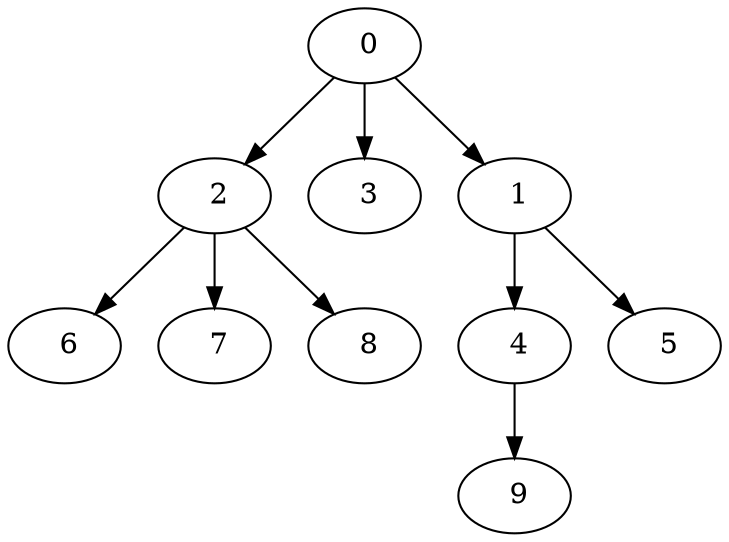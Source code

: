 digraph mytree {
" 0" -> " 2";
" 0" -> " 3";
" 0" -> " 1";
" 2" -> " 6";
" 2" -> " 7";
" 2" -> " 8";
" 3";
" 1" -> " 4";
" 1" -> " 5";
" 4" -> " 9";
" 6";
" 7";
" 8";
" 5";
" 9";
}
